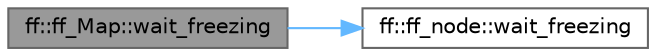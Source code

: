 digraph "ff::ff_Map::wait_freezing"
{
 // LATEX_PDF_SIZE
  bgcolor="transparent";
  edge [fontname=Helvetica,fontsize=10,labelfontname=Helvetica,labelfontsize=10];
  node [fontname=Helvetica,fontsize=10,shape=box,height=0.2,width=0.4];
  rankdir="LR";
  Node1 [id="Node000001",label="ff::ff_Map::wait_freezing",height=0.2,width=0.4,color="gray40", fillcolor="grey60", style="filled", fontcolor="black",tooltip="Wait the freezing state"];
  Node1 -> Node2 [id="edge1_Node000001_Node000002",color="steelblue1",style="solid",tooltip=" "];
  Node2 [id="Node000002",label="ff::ff_node::wait_freezing",height=0.2,width=0.4,color="grey40", fillcolor="white", style="filled",URL="$classff_1_1ff__node.html#abe92009631afe597677ebc7fb91cbd07",tooltip="Wait the freezing state"];
}
